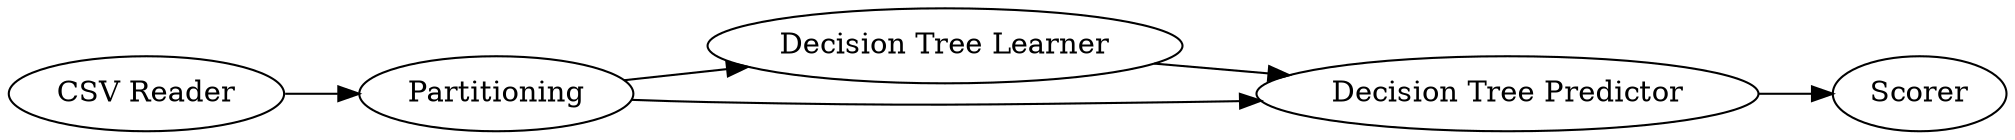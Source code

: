 digraph {
	5 -> 4
	3 -> 4
	3 -> 5
	2 -> 3
	4 -> 6
	5 [label="Decision Tree Learner"]
	4 [label="Decision Tree Predictor"]
	6 [label=Scorer]
	3 [label=Partitioning]
	2 [label="CSV Reader"]
	rankdir=LR
}
